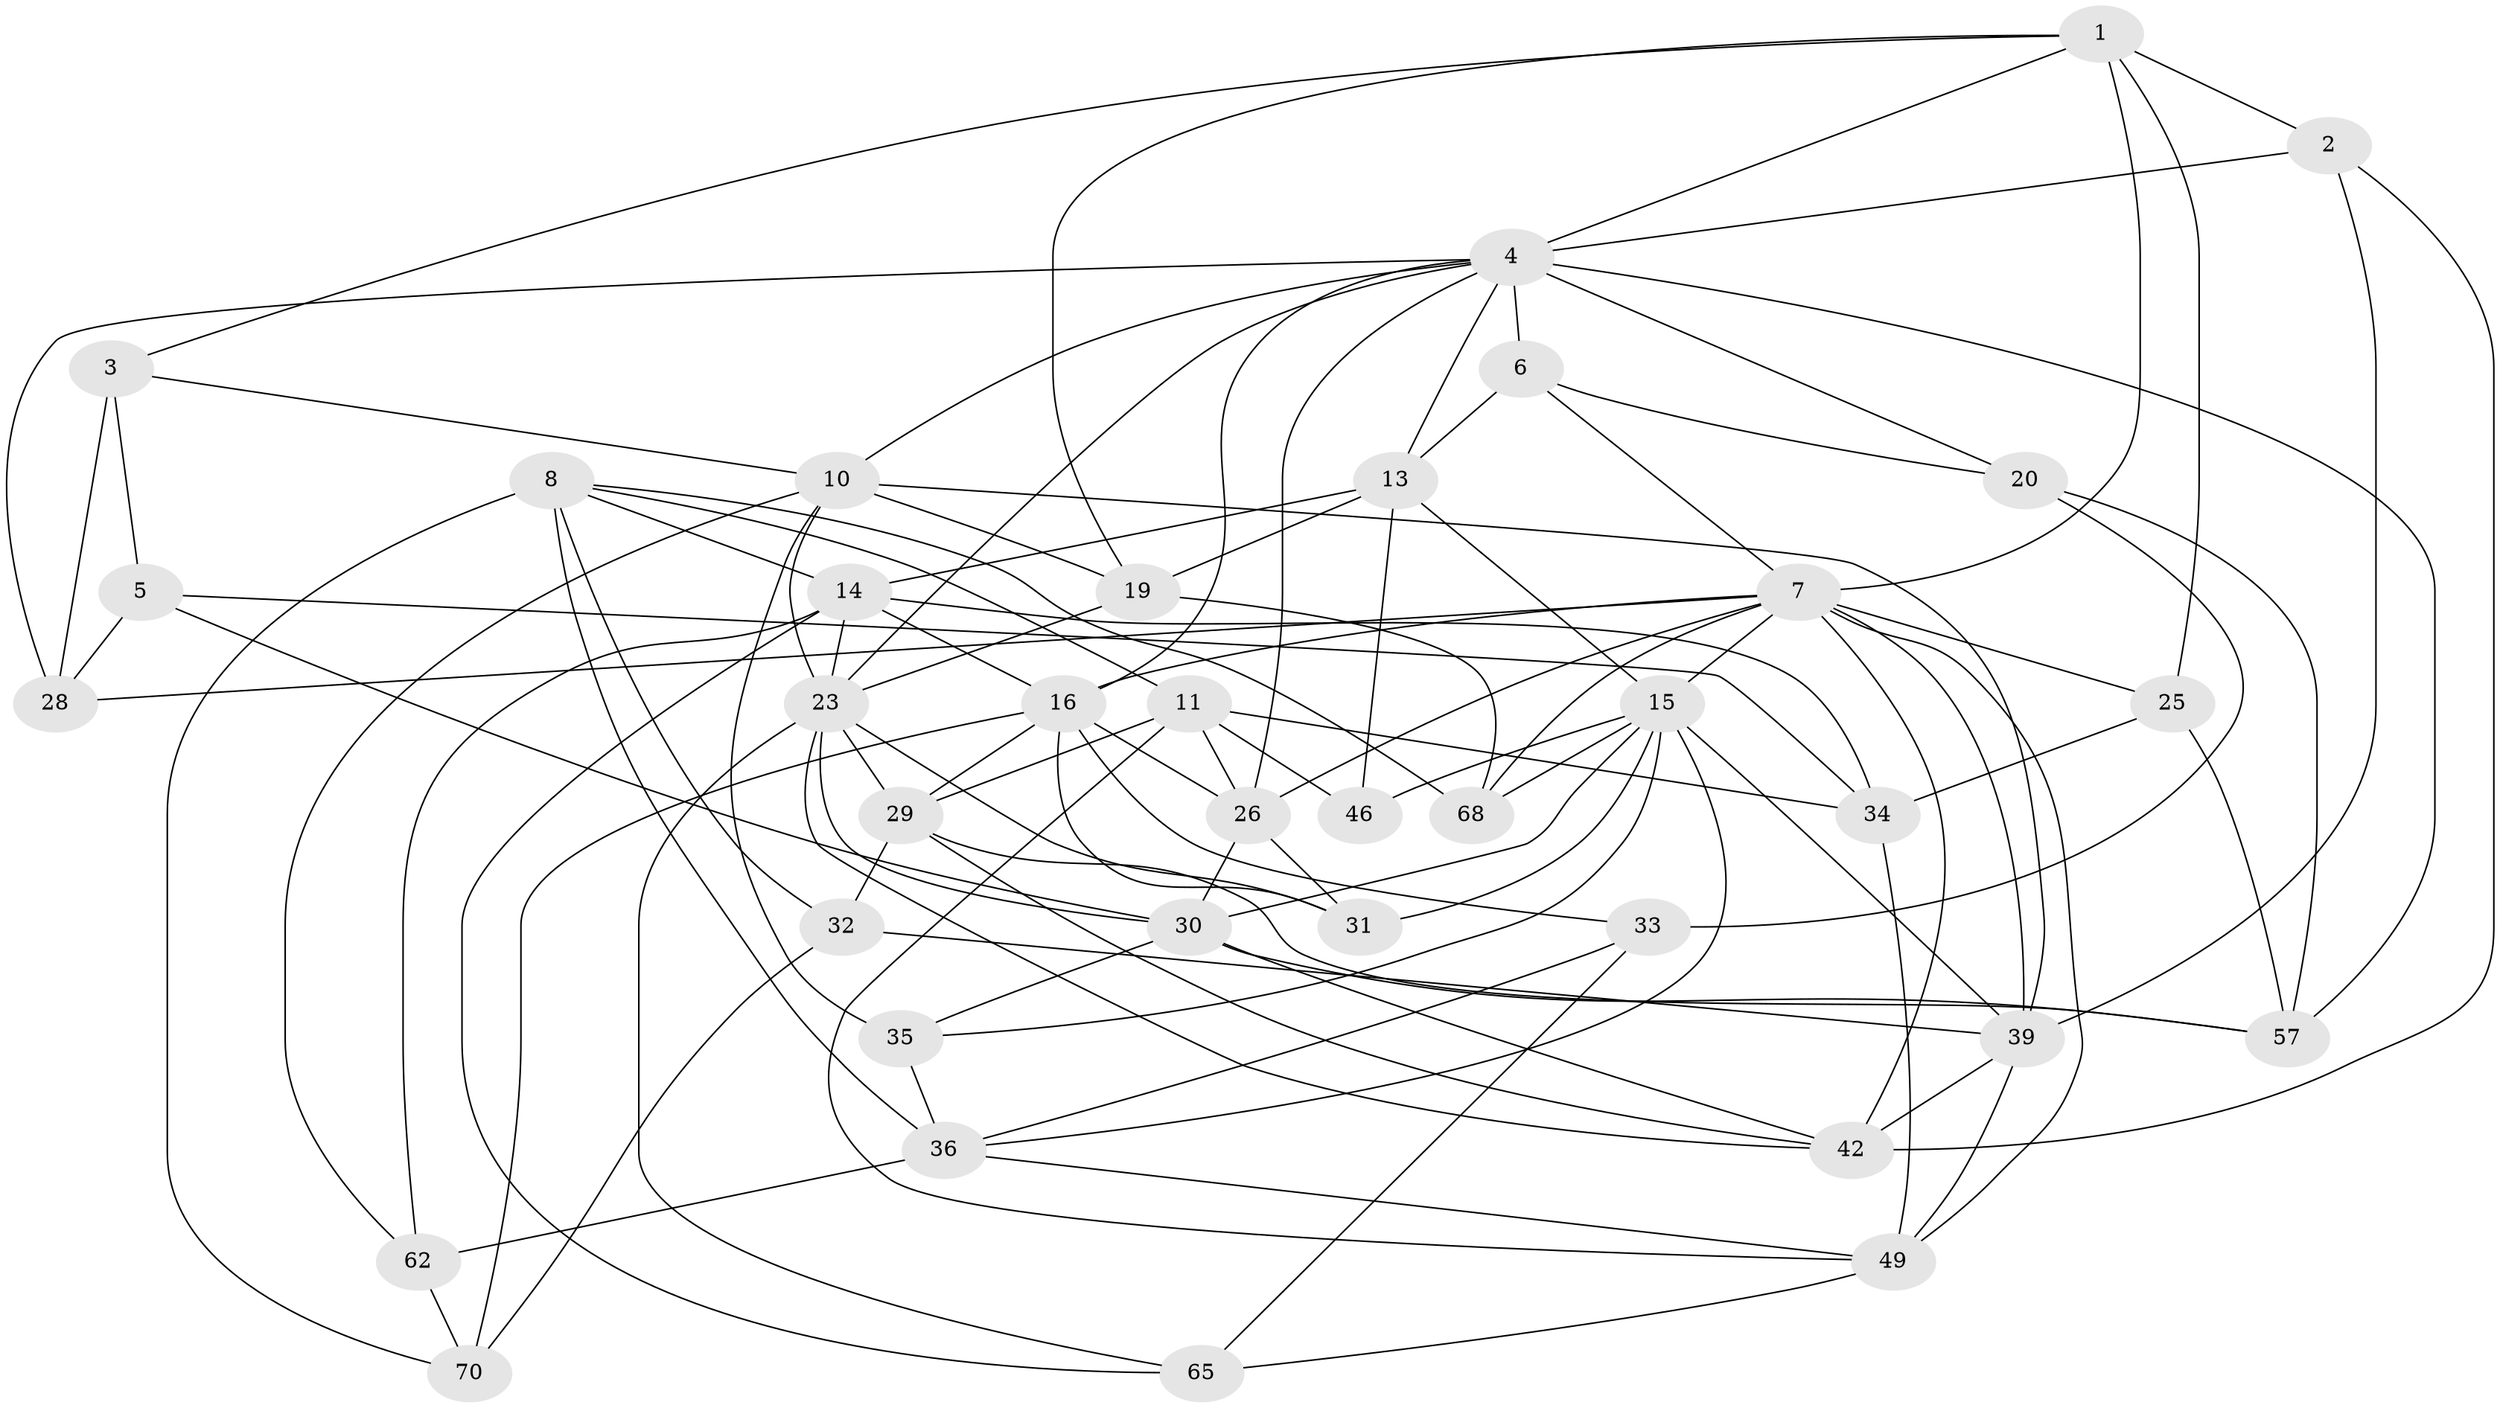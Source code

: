 // original degree distribution, {4: 1.0}
// Generated by graph-tools (version 1.1) at 2025/16/03/09/25 04:16:40]
// undirected, 37 vertices, 104 edges
graph export_dot {
graph [start="1"]
  node [color=gray90,style=filled];
  1 [super="+58"];
  2;
  3 [super="+40"];
  4 [super="+9+55"];
  5;
  6;
  7 [super="+18+73"];
  8 [super="+66"];
  10 [super="+12"];
  11 [super="+47"];
  13 [super="+50"];
  14 [super="+21"];
  15 [super="+27"];
  16 [super="+22"];
  19 [super="+53"];
  20;
  23 [super="+24"];
  25;
  26 [super="+52"];
  28 [super="+38"];
  29 [super="+37"];
  30 [super="+61"];
  31;
  32;
  33;
  34 [super="+51"];
  35;
  36 [super="+59"];
  39 [super="+45+56"];
  42 [super="+72"];
  46;
  49 [super="+54"];
  57 [super="+63"];
  62;
  65;
  68;
  70;
  1 -- 2;
  1 -- 3;
  1 -- 19;
  1 -- 25;
  1 -- 7;
  1 -- 4;
  2 -- 39;
  2 -- 4;
  2 -- 42;
  3 -- 28 [weight=3];
  3 -- 5;
  3 -- 10;
  4 -- 10;
  4 -- 20;
  4 -- 23;
  4 -- 26;
  4 -- 28;
  4 -- 57 [weight=2];
  4 -- 13;
  4 -- 6;
  4 -- 16;
  5 -- 28;
  5 -- 34;
  5 -- 30;
  6 -- 20;
  6 -- 13;
  6 -- 7;
  7 -- 25;
  7 -- 68;
  7 -- 15;
  7 -- 26;
  7 -- 28;
  7 -- 39 [weight=2];
  7 -- 42;
  7 -- 49;
  7 -- 16;
  8 -- 32;
  8 -- 11;
  8 -- 68;
  8 -- 70;
  8 -- 36;
  8 -- 14;
  10 -- 35;
  10 -- 19 [weight=2];
  10 -- 23;
  10 -- 39;
  10 -- 62;
  11 -- 46;
  11 -- 26;
  11 -- 49;
  11 -- 34;
  11 -- 29;
  13 -- 19;
  13 -- 14;
  13 -- 46;
  13 -- 15;
  14 -- 34 [weight=2];
  14 -- 65;
  14 -- 16;
  14 -- 23;
  14 -- 62;
  15 -- 31;
  15 -- 46 [weight=2];
  15 -- 35;
  15 -- 36;
  15 -- 68;
  15 -- 39;
  15 -- 30;
  16 -- 26;
  16 -- 29;
  16 -- 33;
  16 -- 70;
  16 -- 31;
  19 -- 23;
  19 -- 68;
  20 -- 33;
  20 -- 57;
  23 -- 29;
  23 -- 65;
  23 -- 42;
  23 -- 30 [weight=2];
  23 -- 31;
  25 -- 57;
  25 -- 34;
  26 -- 31;
  26 -- 30;
  29 -- 57;
  29 -- 42;
  29 -- 32;
  30 -- 42;
  30 -- 35;
  30 -- 57;
  32 -- 70;
  32 -- 39;
  33 -- 36;
  33 -- 65;
  34 -- 49;
  35 -- 36;
  36 -- 49;
  36 -- 62;
  39 -- 49;
  39 -- 42;
  49 -- 65;
  62 -- 70;
}
